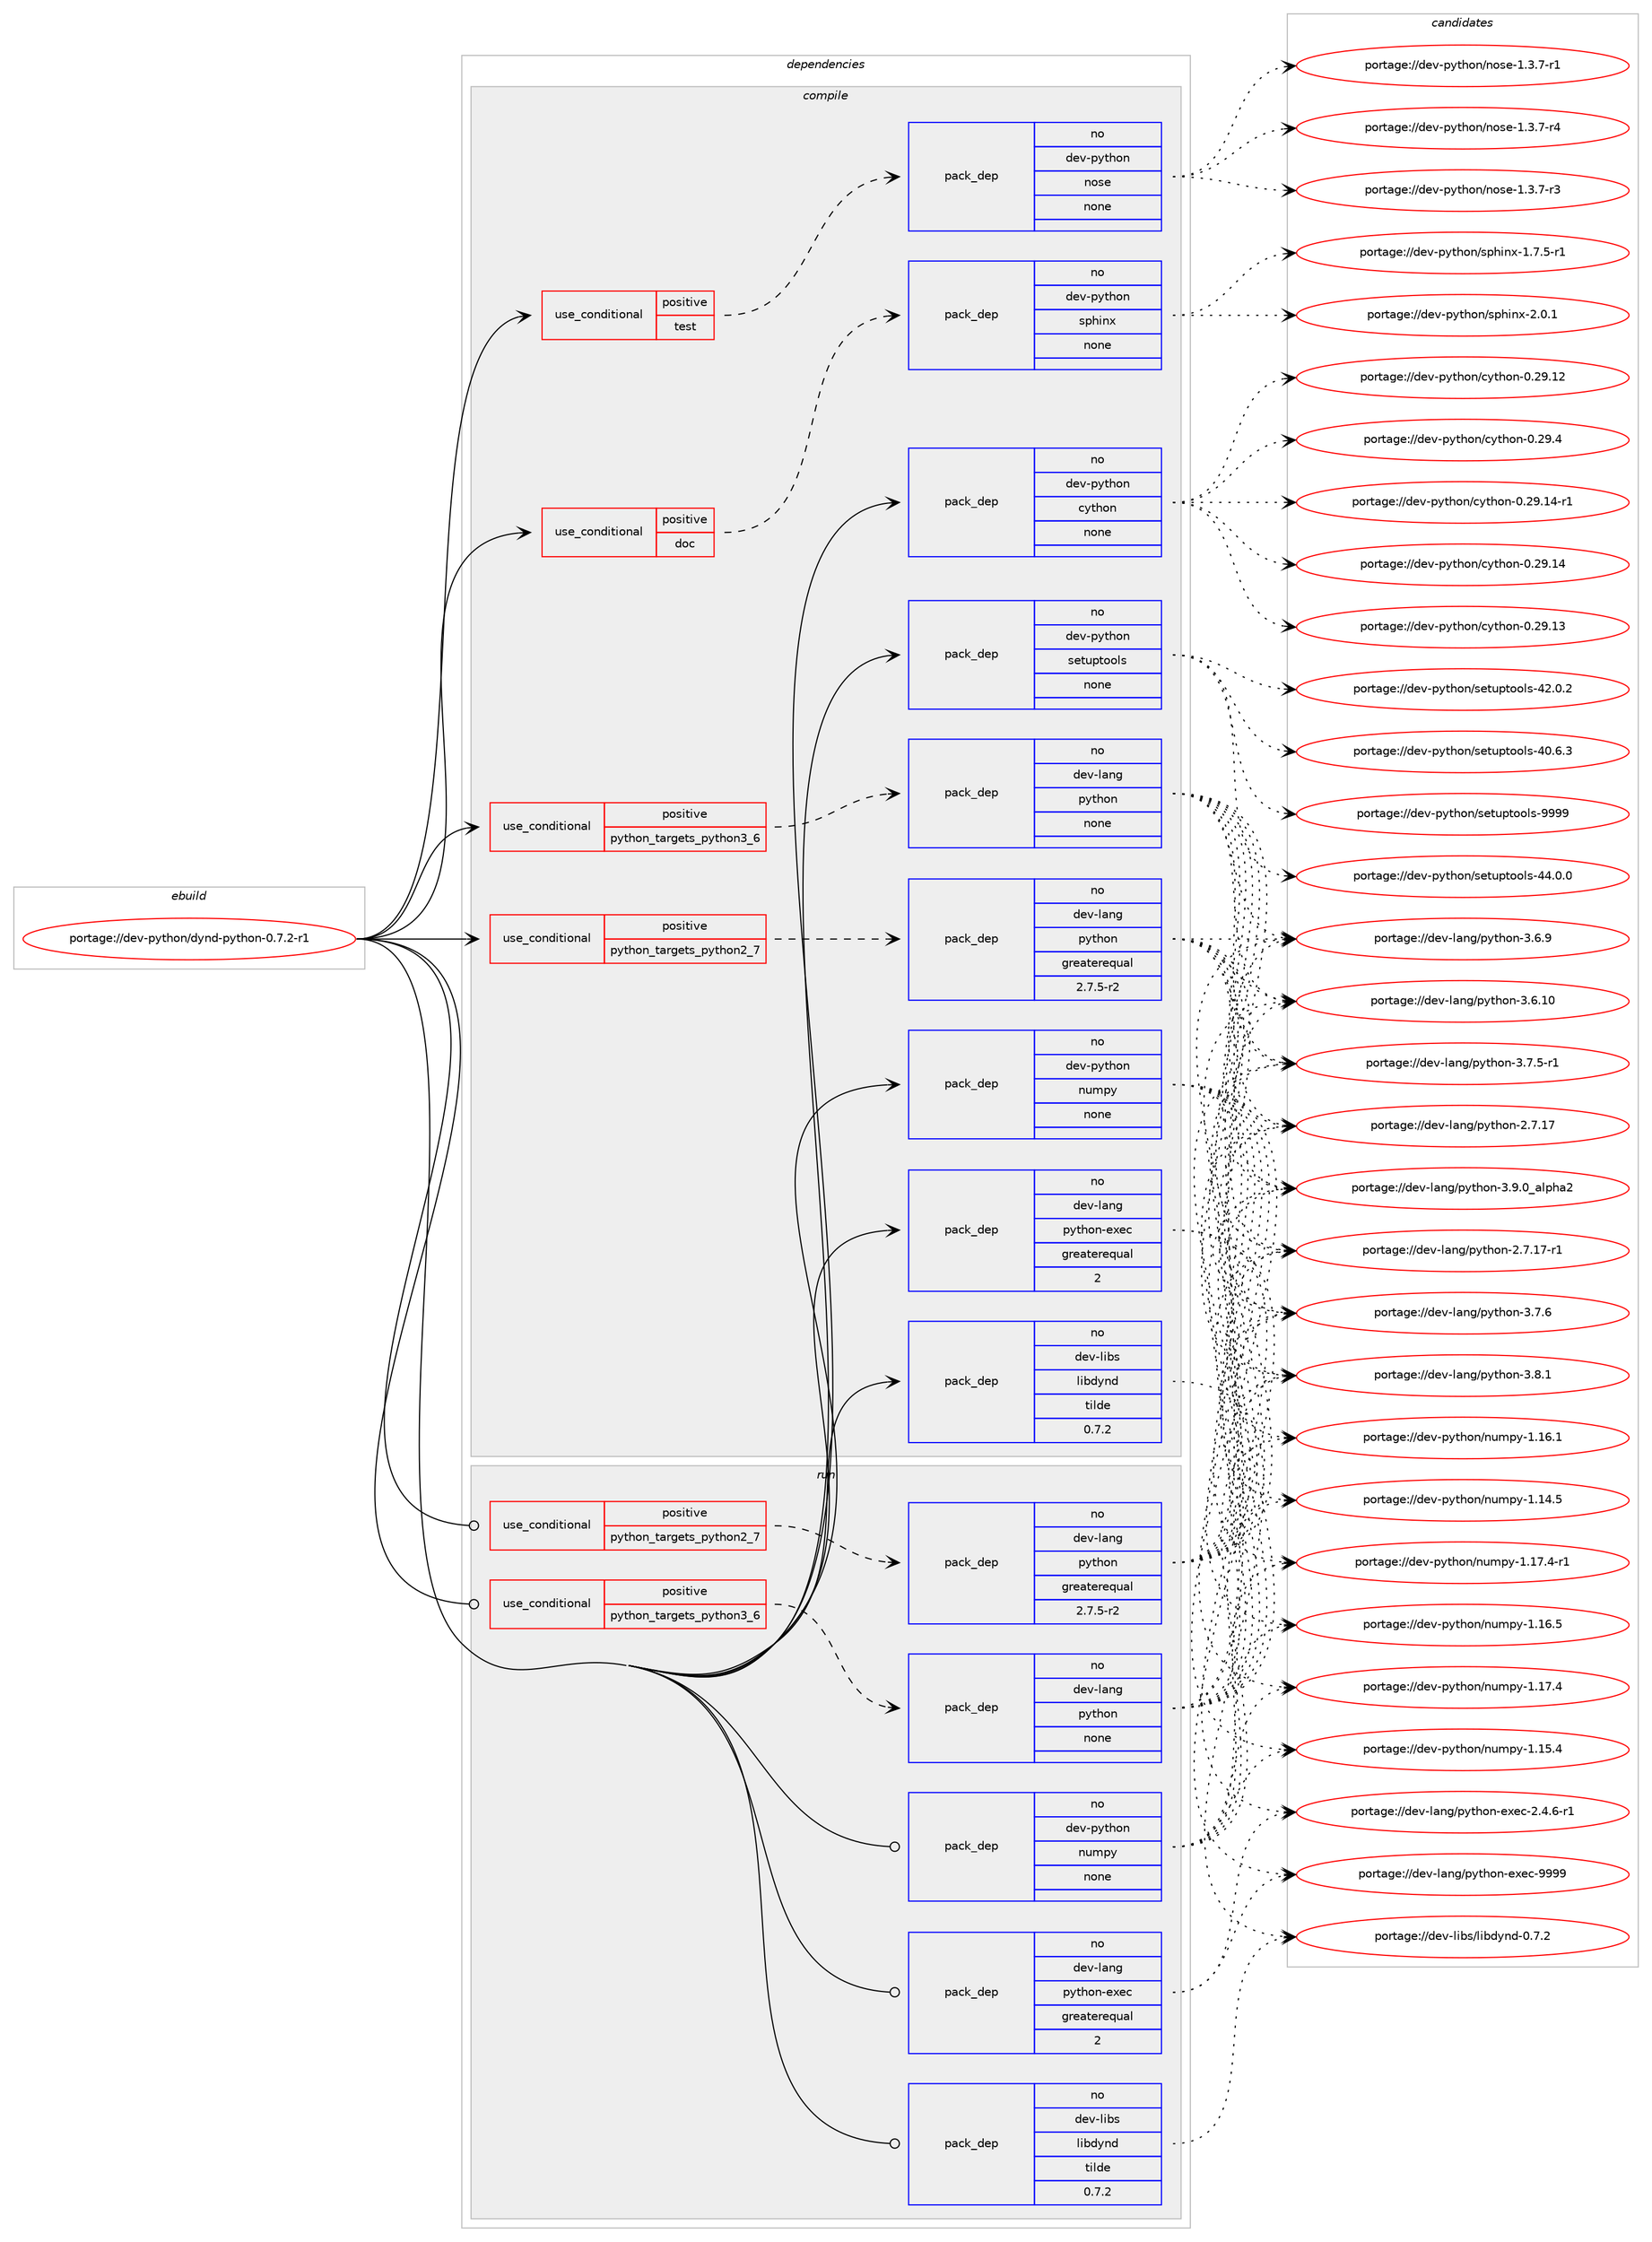 digraph prolog {

# *************
# Graph options
# *************

newrank=true;
concentrate=true;
compound=true;
graph [rankdir=LR,fontname=Helvetica,fontsize=10,ranksep=1.5];#, ranksep=2.5, nodesep=0.2];
edge  [arrowhead=vee];
node  [fontname=Helvetica,fontsize=10];

# **********
# The ebuild
# **********

subgraph cluster_leftcol {
color=gray;
label=<<i>ebuild</i>>;
id [label="portage://dev-python/dynd-python-0.7.2-r1", color=red, width=4, href="../dev-python/dynd-python-0.7.2-r1.svg"];
}

# ****************
# The dependencies
# ****************

subgraph cluster_midcol {
color=gray;
label=<<i>dependencies</i>>;
subgraph cluster_compile {
fillcolor="#eeeeee";
style=filled;
label=<<i>compile</i>>;
subgraph cond116447 {
dependency462835 [label=<<TABLE BORDER="0" CELLBORDER="1" CELLSPACING="0" CELLPADDING="4"><TR><TD ROWSPAN="3" CELLPADDING="10">use_conditional</TD></TR><TR><TD>positive</TD></TR><TR><TD>doc</TD></TR></TABLE>>, shape=none, color=red];
subgraph pack341396 {
dependency462836 [label=<<TABLE BORDER="0" CELLBORDER="1" CELLSPACING="0" CELLPADDING="4" WIDTH="220"><TR><TD ROWSPAN="6" CELLPADDING="30">pack_dep</TD></TR><TR><TD WIDTH="110">no</TD></TR><TR><TD>dev-python</TD></TR><TR><TD>sphinx</TD></TR><TR><TD>none</TD></TR><TR><TD></TD></TR></TABLE>>, shape=none, color=blue];
}
dependency462835:e -> dependency462836:w [weight=20,style="dashed",arrowhead="vee"];
}
id:e -> dependency462835:w [weight=20,style="solid",arrowhead="vee"];
subgraph cond116448 {
dependency462837 [label=<<TABLE BORDER="0" CELLBORDER="1" CELLSPACING="0" CELLPADDING="4"><TR><TD ROWSPAN="3" CELLPADDING="10">use_conditional</TD></TR><TR><TD>positive</TD></TR><TR><TD>python_targets_python2_7</TD></TR></TABLE>>, shape=none, color=red];
subgraph pack341397 {
dependency462838 [label=<<TABLE BORDER="0" CELLBORDER="1" CELLSPACING="0" CELLPADDING="4" WIDTH="220"><TR><TD ROWSPAN="6" CELLPADDING="30">pack_dep</TD></TR><TR><TD WIDTH="110">no</TD></TR><TR><TD>dev-lang</TD></TR><TR><TD>python</TD></TR><TR><TD>greaterequal</TD></TR><TR><TD>2.7.5-r2</TD></TR></TABLE>>, shape=none, color=blue];
}
dependency462837:e -> dependency462838:w [weight=20,style="dashed",arrowhead="vee"];
}
id:e -> dependency462837:w [weight=20,style="solid",arrowhead="vee"];
subgraph cond116449 {
dependency462839 [label=<<TABLE BORDER="0" CELLBORDER="1" CELLSPACING="0" CELLPADDING="4"><TR><TD ROWSPAN="3" CELLPADDING="10">use_conditional</TD></TR><TR><TD>positive</TD></TR><TR><TD>python_targets_python3_6</TD></TR></TABLE>>, shape=none, color=red];
subgraph pack341398 {
dependency462840 [label=<<TABLE BORDER="0" CELLBORDER="1" CELLSPACING="0" CELLPADDING="4" WIDTH="220"><TR><TD ROWSPAN="6" CELLPADDING="30">pack_dep</TD></TR><TR><TD WIDTH="110">no</TD></TR><TR><TD>dev-lang</TD></TR><TR><TD>python</TD></TR><TR><TD>none</TD></TR><TR><TD></TD></TR></TABLE>>, shape=none, color=blue];
}
dependency462839:e -> dependency462840:w [weight=20,style="dashed",arrowhead="vee"];
}
id:e -> dependency462839:w [weight=20,style="solid",arrowhead="vee"];
subgraph cond116450 {
dependency462841 [label=<<TABLE BORDER="0" CELLBORDER="1" CELLSPACING="0" CELLPADDING="4"><TR><TD ROWSPAN="3" CELLPADDING="10">use_conditional</TD></TR><TR><TD>positive</TD></TR><TR><TD>test</TD></TR></TABLE>>, shape=none, color=red];
subgraph pack341399 {
dependency462842 [label=<<TABLE BORDER="0" CELLBORDER="1" CELLSPACING="0" CELLPADDING="4" WIDTH="220"><TR><TD ROWSPAN="6" CELLPADDING="30">pack_dep</TD></TR><TR><TD WIDTH="110">no</TD></TR><TR><TD>dev-python</TD></TR><TR><TD>nose</TD></TR><TR><TD>none</TD></TR><TR><TD></TD></TR></TABLE>>, shape=none, color=blue];
}
dependency462841:e -> dependency462842:w [weight=20,style="dashed",arrowhead="vee"];
}
id:e -> dependency462841:w [weight=20,style="solid",arrowhead="vee"];
subgraph pack341400 {
dependency462843 [label=<<TABLE BORDER="0" CELLBORDER="1" CELLSPACING="0" CELLPADDING="4" WIDTH="220"><TR><TD ROWSPAN="6" CELLPADDING="30">pack_dep</TD></TR><TR><TD WIDTH="110">no</TD></TR><TR><TD>dev-lang</TD></TR><TR><TD>python-exec</TD></TR><TR><TD>greaterequal</TD></TR><TR><TD>2</TD></TR></TABLE>>, shape=none, color=blue];
}
id:e -> dependency462843:w [weight=20,style="solid",arrowhead="vee"];
subgraph pack341401 {
dependency462844 [label=<<TABLE BORDER="0" CELLBORDER="1" CELLSPACING="0" CELLPADDING="4" WIDTH="220"><TR><TD ROWSPAN="6" CELLPADDING="30">pack_dep</TD></TR><TR><TD WIDTH="110">no</TD></TR><TR><TD>dev-libs</TD></TR><TR><TD>libdynd</TD></TR><TR><TD>tilde</TD></TR><TR><TD>0.7.2</TD></TR></TABLE>>, shape=none, color=blue];
}
id:e -> dependency462844:w [weight=20,style="solid",arrowhead="vee"];
subgraph pack341402 {
dependency462845 [label=<<TABLE BORDER="0" CELLBORDER="1" CELLSPACING="0" CELLPADDING="4" WIDTH="220"><TR><TD ROWSPAN="6" CELLPADDING="30">pack_dep</TD></TR><TR><TD WIDTH="110">no</TD></TR><TR><TD>dev-python</TD></TR><TR><TD>cython</TD></TR><TR><TD>none</TD></TR><TR><TD></TD></TR></TABLE>>, shape=none, color=blue];
}
id:e -> dependency462845:w [weight=20,style="solid",arrowhead="vee"];
subgraph pack341403 {
dependency462846 [label=<<TABLE BORDER="0" CELLBORDER="1" CELLSPACING="0" CELLPADDING="4" WIDTH="220"><TR><TD ROWSPAN="6" CELLPADDING="30">pack_dep</TD></TR><TR><TD WIDTH="110">no</TD></TR><TR><TD>dev-python</TD></TR><TR><TD>numpy</TD></TR><TR><TD>none</TD></TR><TR><TD></TD></TR></TABLE>>, shape=none, color=blue];
}
id:e -> dependency462846:w [weight=20,style="solid",arrowhead="vee"];
subgraph pack341404 {
dependency462847 [label=<<TABLE BORDER="0" CELLBORDER="1" CELLSPACING="0" CELLPADDING="4" WIDTH="220"><TR><TD ROWSPAN="6" CELLPADDING="30">pack_dep</TD></TR><TR><TD WIDTH="110">no</TD></TR><TR><TD>dev-python</TD></TR><TR><TD>setuptools</TD></TR><TR><TD>none</TD></TR><TR><TD></TD></TR></TABLE>>, shape=none, color=blue];
}
id:e -> dependency462847:w [weight=20,style="solid",arrowhead="vee"];
}
subgraph cluster_compileandrun {
fillcolor="#eeeeee";
style=filled;
label=<<i>compile and run</i>>;
}
subgraph cluster_run {
fillcolor="#eeeeee";
style=filled;
label=<<i>run</i>>;
subgraph cond116451 {
dependency462848 [label=<<TABLE BORDER="0" CELLBORDER="1" CELLSPACING="0" CELLPADDING="4"><TR><TD ROWSPAN="3" CELLPADDING="10">use_conditional</TD></TR><TR><TD>positive</TD></TR><TR><TD>python_targets_python2_7</TD></TR></TABLE>>, shape=none, color=red];
subgraph pack341405 {
dependency462849 [label=<<TABLE BORDER="0" CELLBORDER="1" CELLSPACING="0" CELLPADDING="4" WIDTH="220"><TR><TD ROWSPAN="6" CELLPADDING="30">pack_dep</TD></TR><TR><TD WIDTH="110">no</TD></TR><TR><TD>dev-lang</TD></TR><TR><TD>python</TD></TR><TR><TD>greaterequal</TD></TR><TR><TD>2.7.5-r2</TD></TR></TABLE>>, shape=none, color=blue];
}
dependency462848:e -> dependency462849:w [weight=20,style="dashed",arrowhead="vee"];
}
id:e -> dependency462848:w [weight=20,style="solid",arrowhead="odot"];
subgraph cond116452 {
dependency462850 [label=<<TABLE BORDER="0" CELLBORDER="1" CELLSPACING="0" CELLPADDING="4"><TR><TD ROWSPAN="3" CELLPADDING="10">use_conditional</TD></TR><TR><TD>positive</TD></TR><TR><TD>python_targets_python3_6</TD></TR></TABLE>>, shape=none, color=red];
subgraph pack341406 {
dependency462851 [label=<<TABLE BORDER="0" CELLBORDER="1" CELLSPACING="0" CELLPADDING="4" WIDTH="220"><TR><TD ROWSPAN="6" CELLPADDING="30">pack_dep</TD></TR><TR><TD WIDTH="110">no</TD></TR><TR><TD>dev-lang</TD></TR><TR><TD>python</TD></TR><TR><TD>none</TD></TR><TR><TD></TD></TR></TABLE>>, shape=none, color=blue];
}
dependency462850:e -> dependency462851:w [weight=20,style="dashed",arrowhead="vee"];
}
id:e -> dependency462850:w [weight=20,style="solid",arrowhead="odot"];
subgraph pack341407 {
dependency462852 [label=<<TABLE BORDER="0" CELLBORDER="1" CELLSPACING="0" CELLPADDING="4" WIDTH="220"><TR><TD ROWSPAN="6" CELLPADDING="30">pack_dep</TD></TR><TR><TD WIDTH="110">no</TD></TR><TR><TD>dev-lang</TD></TR><TR><TD>python-exec</TD></TR><TR><TD>greaterequal</TD></TR><TR><TD>2</TD></TR></TABLE>>, shape=none, color=blue];
}
id:e -> dependency462852:w [weight=20,style="solid",arrowhead="odot"];
subgraph pack341408 {
dependency462853 [label=<<TABLE BORDER="0" CELLBORDER="1" CELLSPACING="0" CELLPADDING="4" WIDTH="220"><TR><TD ROWSPAN="6" CELLPADDING="30">pack_dep</TD></TR><TR><TD WIDTH="110">no</TD></TR><TR><TD>dev-libs</TD></TR><TR><TD>libdynd</TD></TR><TR><TD>tilde</TD></TR><TR><TD>0.7.2</TD></TR></TABLE>>, shape=none, color=blue];
}
id:e -> dependency462853:w [weight=20,style="solid",arrowhead="odot"];
subgraph pack341409 {
dependency462854 [label=<<TABLE BORDER="0" CELLBORDER="1" CELLSPACING="0" CELLPADDING="4" WIDTH="220"><TR><TD ROWSPAN="6" CELLPADDING="30">pack_dep</TD></TR><TR><TD WIDTH="110">no</TD></TR><TR><TD>dev-python</TD></TR><TR><TD>numpy</TD></TR><TR><TD>none</TD></TR><TR><TD></TD></TR></TABLE>>, shape=none, color=blue];
}
id:e -> dependency462854:w [weight=20,style="solid",arrowhead="odot"];
}
}

# **************
# The candidates
# **************

subgraph cluster_choices {
rank=same;
color=gray;
label=<<i>candidates</i>>;

subgraph choice341396 {
color=black;
nodesep=1;
choice1001011184511212111610411111047115112104105110120455046484649 [label="portage://dev-python/sphinx-2.0.1", color=red, width=4,href="../dev-python/sphinx-2.0.1.svg"];
choice10010111845112121116104111110471151121041051101204549465546534511449 [label="portage://dev-python/sphinx-1.7.5-r1", color=red, width=4,href="../dev-python/sphinx-1.7.5-r1.svg"];
dependency462836:e -> choice1001011184511212111610411111047115112104105110120455046484649:w [style=dotted,weight="100"];
dependency462836:e -> choice10010111845112121116104111110471151121041051101204549465546534511449:w [style=dotted,weight="100"];
}
subgraph choice341397 {
color=black;
nodesep=1;
choice10010111845108971101034711212111610411111045514657464895971081121049750 [label="portage://dev-lang/python-3.9.0_alpha2", color=red, width=4,href="../dev-lang/python-3.9.0_alpha2.svg"];
choice100101118451089711010347112121116104111110455146564649 [label="portage://dev-lang/python-3.8.1", color=red, width=4,href="../dev-lang/python-3.8.1.svg"];
choice100101118451089711010347112121116104111110455146554654 [label="portage://dev-lang/python-3.7.6", color=red, width=4,href="../dev-lang/python-3.7.6.svg"];
choice1001011184510897110103471121211161041111104551465546534511449 [label="portage://dev-lang/python-3.7.5-r1", color=red, width=4,href="../dev-lang/python-3.7.5-r1.svg"];
choice100101118451089711010347112121116104111110455146544657 [label="portage://dev-lang/python-3.6.9", color=red, width=4,href="../dev-lang/python-3.6.9.svg"];
choice10010111845108971101034711212111610411111045514654464948 [label="portage://dev-lang/python-3.6.10", color=red, width=4,href="../dev-lang/python-3.6.10.svg"];
choice100101118451089711010347112121116104111110455046554649554511449 [label="portage://dev-lang/python-2.7.17-r1", color=red, width=4,href="../dev-lang/python-2.7.17-r1.svg"];
choice10010111845108971101034711212111610411111045504655464955 [label="portage://dev-lang/python-2.7.17", color=red, width=4,href="../dev-lang/python-2.7.17.svg"];
dependency462838:e -> choice10010111845108971101034711212111610411111045514657464895971081121049750:w [style=dotted,weight="100"];
dependency462838:e -> choice100101118451089711010347112121116104111110455146564649:w [style=dotted,weight="100"];
dependency462838:e -> choice100101118451089711010347112121116104111110455146554654:w [style=dotted,weight="100"];
dependency462838:e -> choice1001011184510897110103471121211161041111104551465546534511449:w [style=dotted,weight="100"];
dependency462838:e -> choice100101118451089711010347112121116104111110455146544657:w [style=dotted,weight="100"];
dependency462838:e -> choice10010111845108971101034711212111610411111045514654464948:w [style=dotted,weight="100"];
dependency462838:e -> choice100101118451089711010347112121116104111110455046554649554511449:w [style=dotted,weight="100"];
dependency462838:e -> choice10010111845108971101034711212111610411111045504655464955:w [style=dotted,weight="100"];
}
subgraph choice341398 {
color=black;
nodesep=1;
choice10010111845108971101034711212111610411111045514657464895971081121049750 [label="portage://dev-lang/python-3.9.0_alpha2", color=red, width=4,href="../dev-lang/python-3.9.0_alpha2.svg"];
choice100101118451089711010347112121116104111110455146564649 [label="portage://dev-lang/python-3.8.1", color=red, width=4,href="../dev-lang/python-3.8.1.svg"];
choice100101118451089711010347112121116104111110455146554654 [label="portage://dev-lang/python-3.7.6", color=red, width=4,href="../dev-lang/python-3.7.6.svg"];
choice1001011184510897110103471121211161041111104551465546534511449 [label="portage://dev-lang/python-3.7.5-r1", color=red, width=4,href="../dev-lang/python-3.7.5-r1.svg"];
choice100101118451089711010347112121116104111110455146544657 [label="portage://dev-lang/python-3.6.9", color=red, width=4,href="../dev-lang/python-3.6.9.svg"];
choice10010111845108971101034711212111610411111045514654464948 [label="portage://dev-lang/python-3.6.10", color=red, width=4,href="../dev-lang/python-3.6.10.svg"];
choice100101118451089711010347112121116104111110455046554649554511449 [label="portage://dev-lang/python-2.7.17-r1", color=red, width=4,href="../dev-lang/python-2.7.17-r1.svg"];
choice10010111845108971101034711212111610411111045504655464955 [label="portage://dev-lang/python-2.7.17", color=red, width=4,href="../dev-lang/python-2.7.17.svg"];
dependency462840:e -> choice10010111845108971101034711212111610411111045514657464895971081121049750:w [style=dotted,weight="100"];
dependency462840:e -> choice100101118451089711010347112121116104111110455146564649:w [style=dotted,weight="100"];
dependency462840:e -> choice100101118451089711010347112121116104111110455146554654:w [style=dotted,weight="100"];
dependency462840:e -> choice1001011184510897110103471121211161041111104551465546534511449:w [style=dotted,weight="100"];
dependency462840:e -> choice100101118451089711010347112121116104111110455146544657:w [style=dotted,weight="100"];
dependency462840:e -> choice10010111845108971101034711212111610411111045514654464948:w [style=dotted,weight="100"];
dependency462840:e -> choice100101118451089711010347112121116104111110455046554649554511449:w [style=dotted,weight="100"];
dependency462840:e -> choice10010111845108971101034711212111610411111045504655464955:w [style=dotted,weight="100"];
}
subgraph choice341399 {
color=black;
nodesep=1;
choice10010111845112121116104111110471101111151014549465146554511452 [label="portage://dev-python/nose-1.3.7-r4", color=red, width=4,href="../dev-python/nose-1.3.7-r4.svg"];
choice10010111845112121116104111110471101111151014549465146554511451 [label="portage://dev-python/nose-1.3.7-r3", color=red, width=4,href="../dev-python/nose-1.3.7-r3.svg"];
choice10010111845112121116104111110471101111151014549465146554511449 [label="portage://dev-python/nose-1.3.7-r1", color=red, width=4,href="../dev-python/nose-1.3.7-r1.svg"];
dependency462842:e -> choice10010111845112121116104111110471101111151014549465146554511452:w [style=dotted,weight="100"];
dependency462842:e -> choice10010111845112121116104111110471101111151014549465146554511451:w [style=dotted,weight="100"];
dependency462842:e -> choice10010111845112121116104111110471101111151014549465146554511449:w [style=dotted,weight="100"];
}
subgraph choice341400 {
color=black;
nodesep=1;
choice10010111845108971101034711212111610411111045101120101994557575757 [label="portage://dev-lang/python-exec-9999", color=red, width=4,href="../dev-lang/python-exec-9999.svg"];
choice10010111845108971101034711212111610411111045101120101994550465246544511449 [label="portage://dev-lang/python-exec-2.4.6-r1", color=red, width=4,href="../dev-lang/python-exec-2.4.6-r1.svg"];
dependency462843:e -> choice10010111845108971101034711212111610411111045101120101994557575757:w [style=dotted,weight="100"];
dependency462843:e -> choice10010111845108971101034711212111610411111045101120101994550465246544511449:w [style=dotted,weight="100"];
}
subgraph choice341401 {
color=black;
nodesep=1;
choice10010111845108105981154710810598100121110100454846554650 [label="portage://dev-libs/libdynd-0.7.2", color=red, width=4,href="../dev-libs/libdynd-0.7.2.svg"];
dependency462844:e -> choice10010111845108105981154710810598100121110100454846554650:w [style=dotted,weight="100"];
}
subgraph choice341402 {
color=black;
nodesep=1;
choice10010111845112121116104111110479912111610411111045484650574652 [label="portage://dev-python/cython-0.29.4", color=red, width=4,href="../dev-python/cython-0.29.4.svg"];
choice10010111845112121116104111110479912111610411111045484650574649524511449 [label="portage://dev-python/cython-0.29.14-r1", color=red, width=4,href="../dev-python/cython-0.29.14-r1.svg"];
choice1001011184511212111610411111047991211161041111104548465057464952 [label="portage://dev-python/cython-0.29.14", color=red, width=4,href="../dev-python/cython-0.29.14.svg"];
choice1001011184511212111610411111047991211161041111104548465057464951 [label="portage://dev-python/cython-0.29.13", color=red, width=4,href="../dev-python/cython-0.29.13.svg"];
choice1001011184511212111610411111047991211161041111104548465057464950 [label="portage://dev-python/cython-0.29.12", color=red, width=4,href="../dev-python/cython-0.29.12.svg"];
dependency462845:e -> choice10010111845112121116104111110479912111610411111045484650574652:w [style=dotted,weight="100"];
dependency462845:e -> choice10010111845112121116104111110479912111610411111045484650574649524511449:w [style=dotted,weight="100"];
dependency462845:e -> choice1001011184511212111610411111047991211161041111104548465057464952:w [style=dotted,weight="100"];
dependency462845:e -> choice1001011184511212111610411111047991211161041111104548465057464951:w [style=dotted,weight="100"];
dependency462845:e -> choice1001011184511212111610411111047991211161041111104548465057464950:w [style=dotted,weight="100"];
}
subgraph choice341403 {
color=black;
nodesep=1;
choice1001011184511212111610411111047110117109112121454946495546524511449 [label="portage://dev-python/numpy-1.17.4-r1", color=red, width=4,href="../dev-python/numpy-1.17.4-r1.svg"];
choice100101118451121211161041111104711011710911212145494649554652 [label="portage://dev-python/numpy-1.17.4", color=red, width=4,href="../dev-python/numpy-1.17.4.svg"];
choice100101118451121211161041111104711011710911212145494649544653 [label="portage://dev-python/numpy-1.16.5", color=red, width=4,href="../dev-python/numpy-1.16.5.svg"];
choice100101118451121211161041111104711011710911212145494649544649 [label="portage://dev-python/numpy-1.16.1", color=red, width=4,href="../dev-python/numpy-1.16.1.svg"];
choice100101118451121211161041111104711011710911212145494649534652 [label="portage://dev-python/numpy-1.15.4", color=red, width=4,href="../dev-python/numpy-1.15.4.svg"];
choice100101118451121211161041111104711011710911212145494649524653 [label="portage://dev-python/numpy-1.14.5", color=red, width=4,href="../dev-python/numpy-1.14.5.svg"];
dependency462846:e -> choice1001011184511212111610411111047110117109112121454946495546524511449:w [style=dotted,weight="100"];
dependency462846:e -> choice100101118451121211161041111104711011710911212145494649554652:w [style=dotted,weight="100"];
dependency462846:e -> choice100101118451121211161041111104711011710911212145494649544653:w [style=dotted,weight="100"];
dependency462846:e -> choice100101118451121211161041111104711011710911212145494649544649:w [style=dotted,weight="100"];
dependency462846:e -> choice100101118451121211161041111104711011710911212145494649534652:w [style=dotted,weight="100"];
dependency462846:e -> choice100101118451121211161041111104711011710911212145494649524653:w [style=dotted,weight="100"];
}
subgraph choice341404 {
color=black;
nodesep=1;
choice10010111845112121116104111110471151011161171121161111111081154557575757 [label="portage://dev-python/setuptools-9999", color=red, width=4,href="../dev-python/setuptools-9999.svg"];
choice100101118451121211161041111104711510111611711211611111110811545525246484648 [label="portage://dev-python/setuptools-44.0.0", color=red, width=4,href="../dev-python/setuptools-44.0.0.svg"];
choice100101118451121211161041111104711510111611711211611111110811545525046484650 [label="portage://dev-python/setuptools-42.0.2", color=red, width=4,href="../dev-python/setuptools-42.0.2.svg"];
choice100101118451121211161041111104711510111611711211611111110811545524846544651 [label="portage://dev-python/setuptools-40.6.3", color=red, width=4,href="../dev-python/setuptools-40.6.3.svg"];
dependency462847:e -> choice10010111845112121116104111110471151011161171121161111111081154557575757:w [style=dotted,weight="100"];
dependency462847:e -> choice100101118451121211161041111104711510111611711211611111110811545525246484648:w [style=dotted,weight="100"];
dependency462847:e -> choice100101118451121211161041111104711510111611711211611111110811545525046484650:w [style=dotted,weight="100"];
dependency462847:e -> choice100101118451121211161041111104711510111611711211611111110811545524846544651:w [style=dotted,weight="100"];
}
subgraph choice341405 {
color=black;
nodesep=1;
choice10010111845108971101034711212111610411111045514657464895971081121049750 [label="portage://dev-lang/python-3.9.0_alpha2", color=red, width=4,href="../dev-lang/python-3.9.0_alpha2.svg"];
choice100101118451089711010347112121116104111110455146564649 [label="portage://dev-lang/python-3.8.1", color=red, width=4,href="../dev-lang/python-3.8.1.svg"];
choice100101118451089711010347112121116104111110455146554654 [label="portage://dev-lang/python-3.7.6", color=red, width=4,href="../dev-lang/python-3.7.6.svg"];
choice1001011184510897110103471121211161041111104551465546534511449 [label="portage://dev-lang/python-3.7.5-r1", color=red, width=4,href="../dev-lang/python-3.7.5-r1.svg"];
choice100101118451089711010347112121116104111110455146544657 [label="portage://dev-lang/python-3.6.9", color=red, width=4,href="../dev-lang/python-3.6.9.svg"];
choice10010111845108971101034711212111610411111045514654464948 [label="portage://dev-lang/python-3.6.10", color=red, width=4,href="../dev-lang/python-3.6.10.svg"];
choice100101118451089711010347112121116104111110455046554649554511449 [label="portage://dev-lang/python-2.7.17-r1", color=red, width=4,href="../dev-lang/python-2.7.17-r1.svg"];
choice10010111845108971101034711212111610411111045504655464955 [label="portage://dev-lang/python-2.7.17", color=red, width=4,href="../dev-lang/python-2.7.17.svg"];
dependency462849:e -> choice10010111845108971101034711212111610411111045514657464895971081121049750:w [style=dotted,weight="100"];
dependency462849:e -> choice100101118451089711010347112121116104111110455146564649:w [style=dotted,weight="100"];
dependency462849:e -> choice100101118451089711010347112121116104111110455146554654:w [style=dotted,weight="100"];
dependency462849:e -> choice1001011184510897110103471121211161041111104551465546534511449:w [style=dotted,weight="100"];
dependency462849:e -> choice100101118451089711010347112121116104111110455146544657:w [style=dotted,weight="100"];
dependency462849:e -> choice10010111845108971101034711212111610411111045514654464948:w [style=dotted,weight="100"];
dependency462849:e -> choice100101118451089711010347112121116104111110455046554649554511449:w [style=dotted,weight="100"];
dependency462849:e -> choice10010111845108971101034711212111610411111045504655464955:w [style=dotted,weight="100"];
}
subgraph choice341406 {
color=black;
nodesep=1;
choice10010111845108971101034711212111610411111045514657464895971081121049750 [label="portage://dev-lang/python-3.9.0_alpha2", color=red, width=4,href="../dev-lang/python-3.9.0_alpha2.svg"];
choice100101118451089711010347112121116104111110455146564649 [label="portage://dev-lang/python-3.8.1", color=red, width=4,href="../dev-lang/python-3.8.1.svg"];
choice100101118451089711010347112121116104111110455146554654 [label="portage://dev-lang/python-3.7.6", color=red, width=4,href="../dev-lang/python-3.7.6.svg"];
choice1001011184510897110103471121211161041111104551465546534511449 [label="portage://dev-lang/python-3.7.5-r1", color=red, width=4,href="../dev-lang/python-3.7.5-r1.svg"];
choice100101118451089711010347112121116104111110455146544657 [label="portage://dev-lang/python-3.6.9", color=red, width=4,href="../dev-lang/python-3.6.9.svg"];
choice10010111845108971101034711212111610411111045514654464948 [label="portage://dev-lang/python-3.6.10", color=red, width=4,href="../dev-lang/python-3.6.10.svg"];
choice100101118451089711010347112121116104111110455046554649554511449 [label="portage://dev-lang/python-2.7.17-r1", color=red, width=4,href="../dev-lang/python-2.7.17-r1.svg"];
choice10010111845108971101034711212111610411111045504655464955 [label="portage://dev-lang/python-2.7.17", color=red, width=4,href="../dev-lang/python-2.7.17.svg"];
dependency462851:e -> choice10010111845108971101034711212111610411111045514657464895971081121049750:w [style=dotted,weight="100"];
dependency462851:e -> choice100101118451089711010347112121116104111110455146564649:w [style=dotted,weight="100"];
dependency462851:e -> choice100101118451089711010347112121116104111110455146554654:w [style=dotted,weight="100"];
dependency462851:e -> choice1001011184510897110103471121211161041111104551465546534511449:w [style=dotted,weight="100"];
dependency462851:e -> choice100101118451089711010347112121116104111110455146544657:w [style=dotted,weight="100"];
dependency462851:e -> choice10010111845108971101034711212111610411111045514654464948:w [style=dotted,weight="100"];
dependency462851:e -> choice100101118451089711010347112121116104111110455046554649554511449:w [style=dotted,weight="100"];
dependency462851:e -> choice10010111845108971101034711212111610411111045504655464955:w [style=dotted,weight="100"];
}
subgraph choice341407 {
color=black;
nodesep=1;
choice10010111845108971101034711212111610411111045101120101994557575757 [label="portage://dev-lang/python-exec-9999", color=red, width=4,href="../dev-lang/python-exec-9999.svg"];
choice10010111845108971101034711212111610411111045101120101994550465246544511449 [label="portage://dev-lang/python-exec-2.4.6-r1", color=red, width=4,href="../dev-lang/python-exec-2.4.6-r1.svg"];
dependency462852:e -> choice10010111845108971101034711212111610411111045101120101994557575757:w [style=dotted,weight="100"];
dependency462852:e -> choice10010111845108971101034711212111610411111045101120101994550465246544511449:w [style=dotted,weight="100"];
}
subgraph choice341408 {
color=black;
nodesep=1;
choice10010111845108105981154710810598100121110100454846554650 [label="portage://dev-libs/libdynd-0.7.2", color=red, width=4,href="../dev-libs/libdynd-0.7.2.svg"];
dependency462853:e -> choice10010111845108105981154710810598100121110100454846554650:w [style=dotted,weight="100"];
}
subgraph choice341409 {
color=black;
nodesep=1;
choice1001011184511212111610411111047110117109112121454946495546524511449 [label="portage://dev-python/numpy-1.17.4-r1", color=red, width=4,href="../dev-python/numpy-1.17.4-r1.svg"];
choice100101118451121211161041111104711011710911212145494649554652 [label="portage://dev-python/numpy-1.17.4", color=red, width=4,href="../dev-python/numpy-1.17.4.svg"];
choice100101118451121211161041111104711011710911212145494649544653 [label="portage://dev-python/numpy-1.16.5", color=red, width=4,href="../dev-python/numpy-1.16.5.svg"];
choice100101118451121211161041111104711011710911212145494649544649 [label="portage://dev-python/numpy-1.16.1", color=red, width=4,href="../dev-python/numpy-1.16.1.svg"];
choice100101118451121211161041111104711011710911212145494649534652 [label="portage://dev-python/numpy-1.15.4", color=red, width=4,href="../dev-python/numpy-1.15.4.svg"];
choice100101118451121211161041111104711011710911212145494649524653 [label="portage://dev-python/numpy-1.14.5", color=red, width=4,href="../dev-python/numpy-1.14.5.svg"];
dependency462854:e -> choice1001011184511212111610411111047110117109112121454946495546524511449:w [style=dotted,weight="100"];
dependency462854:e -> choice100101118451121211161041111104711011710911212145494649554652:w [style=dotted,weight="100"];
dependency462854:e -> choice100101118451121211161041111104711011710911212145494649544653:w [style=dotted,weight="100"];
dependency462854:e -> choice100101118451121211161041111104711011710911212145494649544649:w [style=dotted,weight="100"];
dependency462854:e -> choice100101118451121211161041111104711011710911212145494649534652:w [style=dotted,weight="100"];
dependency462854:e -> choice100101118451121211161041111104711011710911212145494649524653:w [style=dotted,weight="100"];
}
}

}
